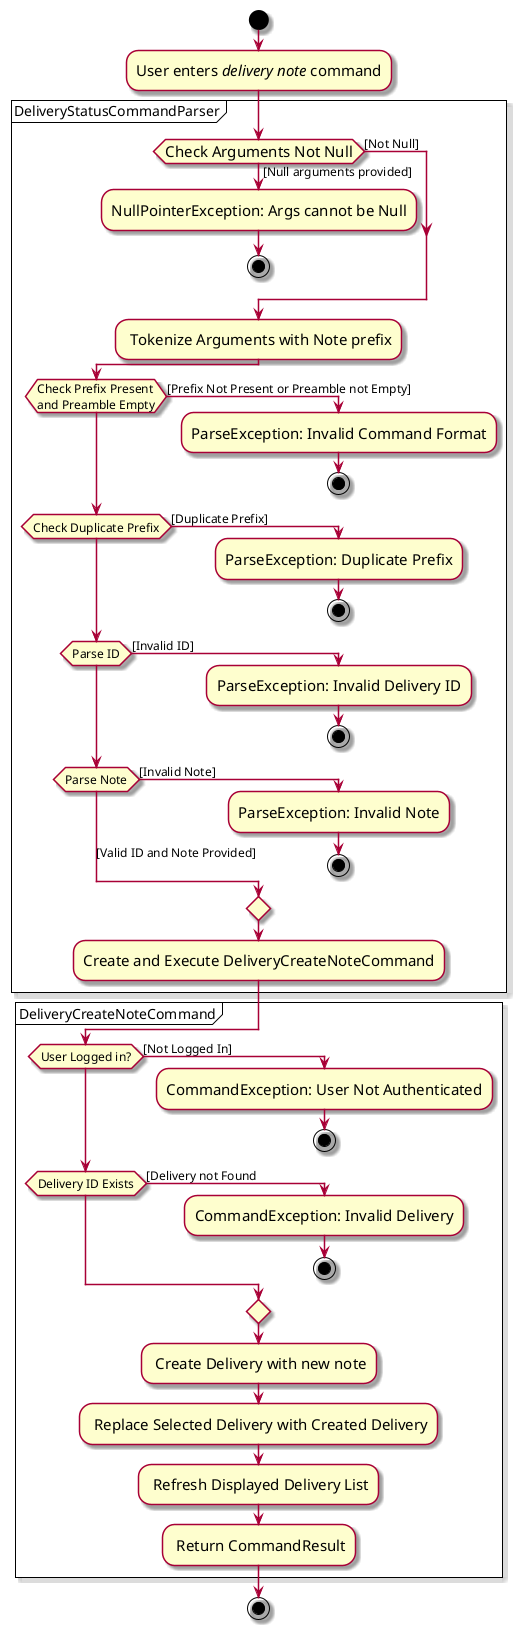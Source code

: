@startuml
skin rose
skinparam ActivityFontSize 15
skinparam ArrowFontSize 12

!pragma useVerticalIf on
start
:User enters <i>delivery note</i> command;
partition DeliveryStatusCommandParser {
    if (Check Arguments Not Null) then ([Null arguments provided])
        :NullPointerException: Args cannot be Null;
        stop
    else ([Not Null])
    endif
    : Tokenize Arguments with Note prefix;
    if (Check Prefix Present\nand Preamble Empty) then ([Prefix Not Present or Preamble not Empty])
        :ParseException: Invalid Command Format;
        stop
    elseif (Check Duplicate Prefix) then ([Duplicate Prefix])
        :ParseException: Duplicate Prefix;
        stop
    elseif (Parse ID) then ([Invalid ID])
        :ParseException: Invalid Delivery ID;
         stop
    elseif (Parse Note) then ([Invalid Note])
        :ParseException: Invalid Note;
        stop
    else ([Valid ID and Note Provided])
    endif
    :Create and Execute DeliveryCreateNoteCommand;
}

partition DeliveryCreateNoteCommand {
    if (User Logged in?) then ([Not Logged In])
        :CommandException: User Not Authenticated;
        stop
    elseif (Delivery ID Exists) then ([Delivery not Found)
        :CommandException: Invalid Delivery;
        stop
    else ()
    endif
    : Create Delivery with new note;
    : Replace Selected Delivery with Created Delivery;
    : Refresh Displayed Delivery List;
    : Return CommandResult;
}

stop

@enduml
